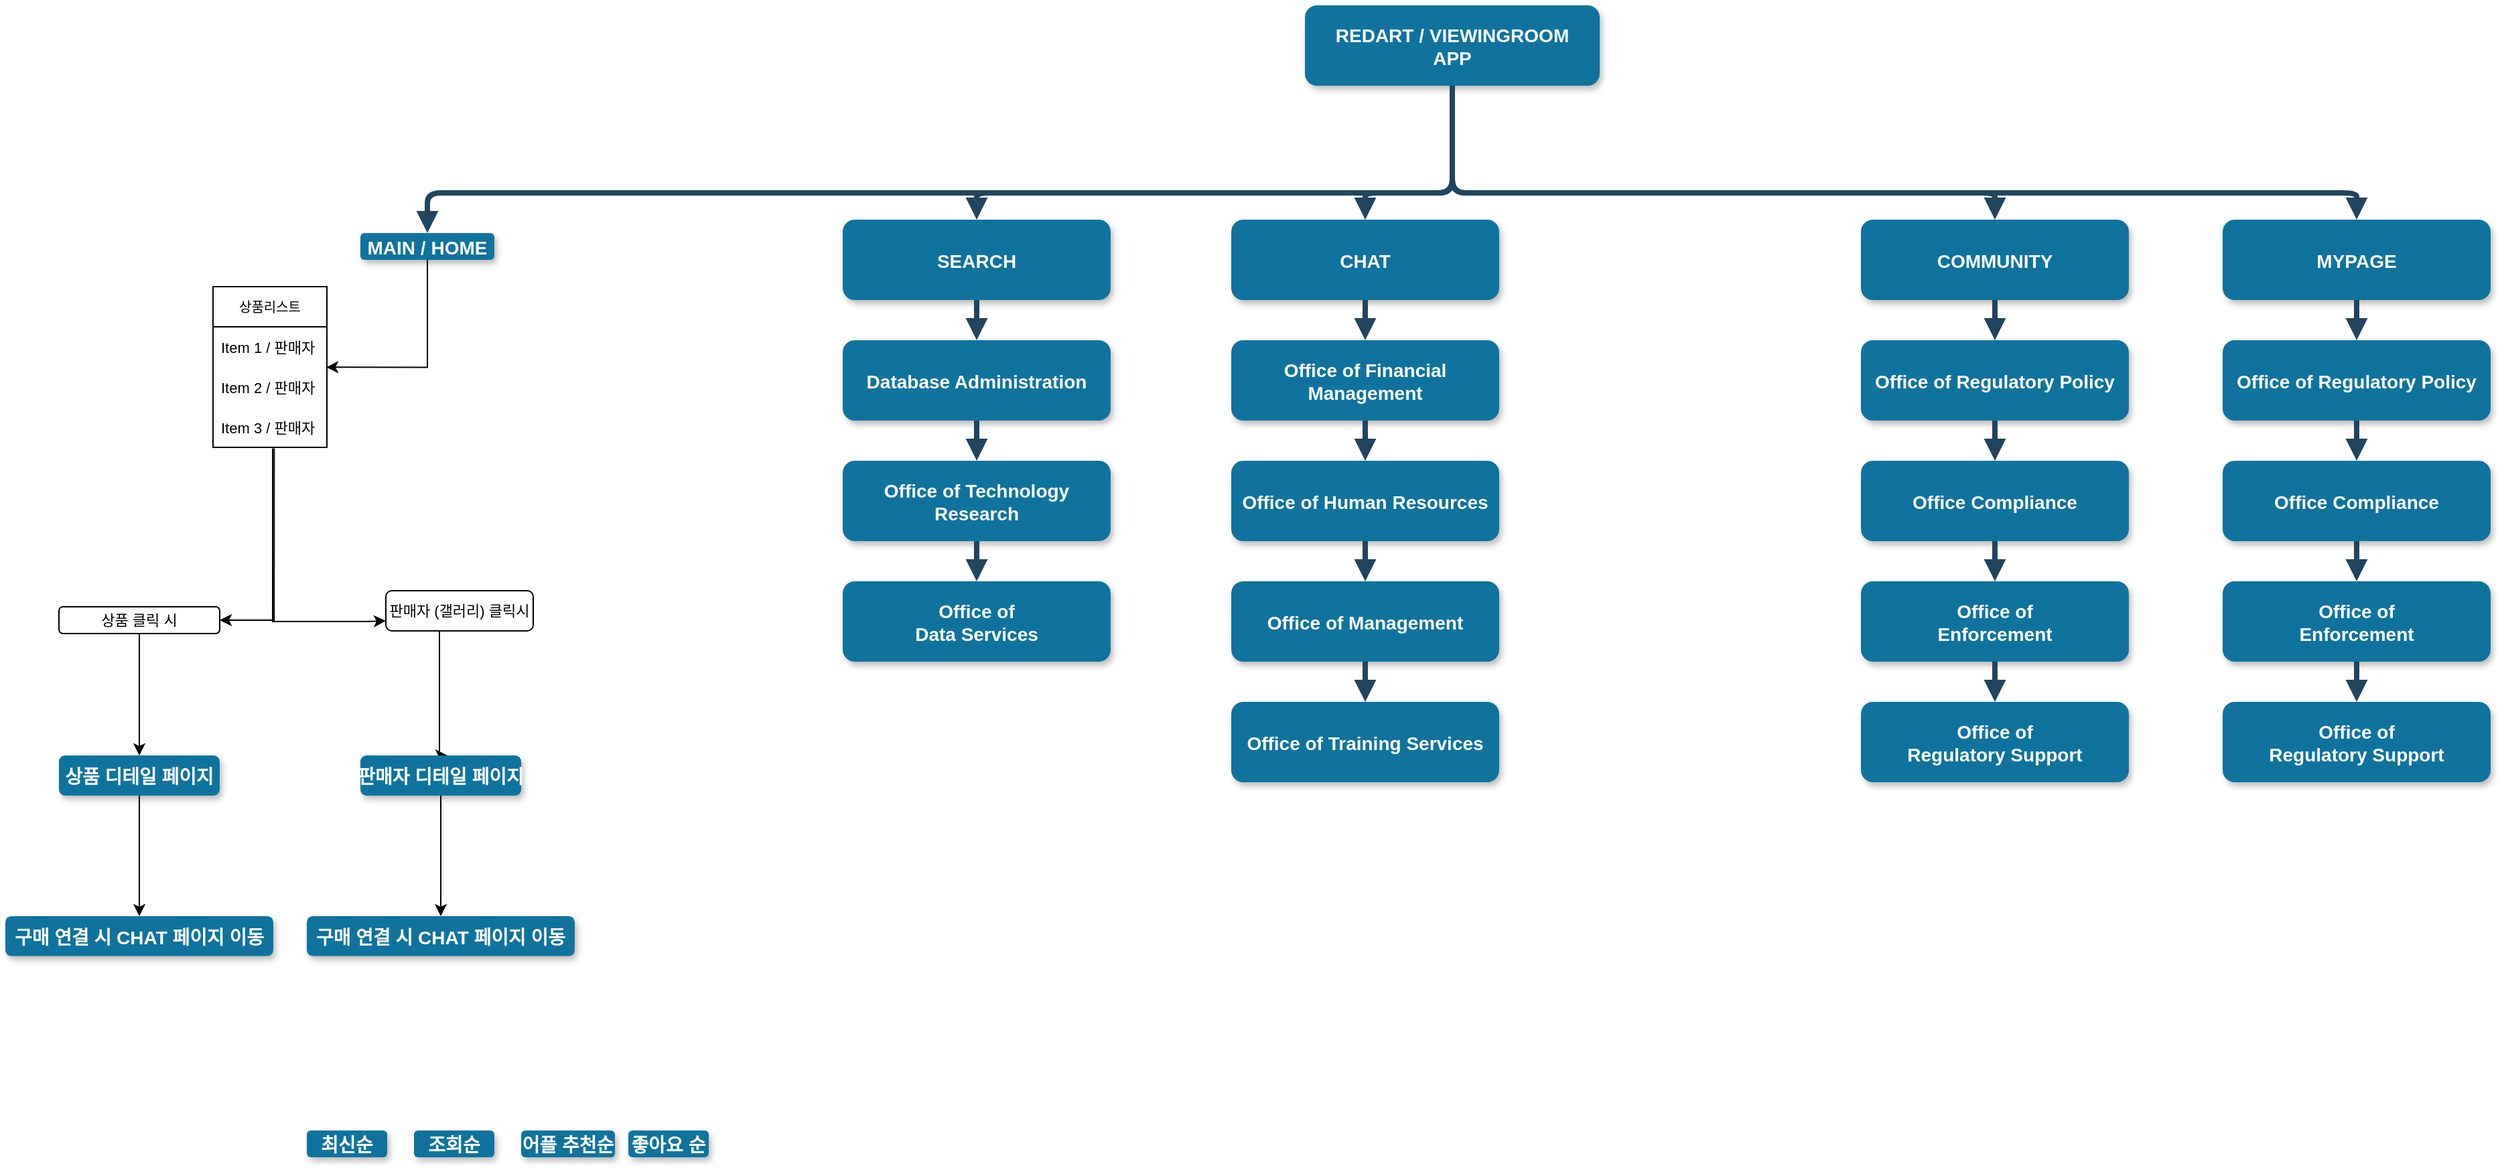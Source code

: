 <mxfile version="16.2.6" type="github">
  <diagram name="Page-1" id="97916047-d0de-89f5-080d-49f4d83e522f">
    <mxGraphModel dx="2653.5" dy="641" grid="1" gridSize="10" guides="1" tooltips="1" connect="1" arrows="1" fold="1" page="1" pageScale="1.5" pageWidth="1169" pageHeight="827" background="none" math="0" shadow="0">
      <root>
        <mxCell id="0" />
        <mxCell id="1" parent="0" />
        <mxCell id="3" value="REDART / VIEWINGROOM&#xa;APP" style="rounded=1;fillColor=#10739E;strokeColor=none;shadow=1;gradientColor=none;fontStyle=1;fontColor=#FFFFFF;fontSize=14;" parent="1" vertex="1">
          <mxGeometry x="805" y="30" width="220" height="60" as="geometry" />
        </mxCell>
        <mxCell id="8" value="MAIN / HOME" style="rounded=1;fillColor=#10739E;strokeColor=none;shadow=1;gradientColor=none;fontStyle=1;fontColor=#FFFFFF;fontSize=14;" parent="1" vertex="1">
          <mxGeometry x="100" y="200" width="100" height="20" as="geometry" />
        </mxCell>
        <mxCell id="2zvDSiaRfBO-3n8Pwa8q-91" style="edgeStyle=orthogonalEdgeStyle;rounded=0;orthogonalLoop=1;jettySize=auto;html=1;entryX=1;entryY=0.5;entryDx=0;entryDy=0;fontSize=11;exitX=0.537;exitY=1.025;exitDx=0;exitDy=0;exitPerimeter=0;" edge="1" parent="1" source="2zvDSiaRfBO-3n8Pwa8q-101" target="2zvDSiaRfBO-3n8Pwa8q-88">
          <mxGeometry relative="1" as="geometry" />
        </mxCell>
        <mxCell id="2zvDSiaRfBO-3n8Pwa8q-93" style="edgeStyle=orthogonalEdgeStyle;rounded=0;orthogonalLoop=1;jettySize=auto;html=1;fontSize=11;exitX=0.524;exitY=1.025;exitDx=0;exitDy=0;exitPerimeter=0;entryX=0;entryY=0.75;entryDx=0;entryDy=0;" edge="1" parent="1" source="2zvDSiaRfBO-3n8Pwa8q-101" target="2zvDSiaRfBO-3n8Pwa8q-89">
          <mxGeometry relative="1" as="geometry">
            <mxPoint x="35.05" y="367.12" as="sourcePoint" />
            <mxPoint x="100" y="490" as="targetPoint" />
            <Array as="points">
              <mxPoint x="35" y="490" />
              <mxPoint x="105" y="490" />
            </Array>
          </mxGeometry>
        </mxCell>
        <mxCell id="2zvDSiaRfBO-3n8Pwa8q-102" style="edgeStyle=orthogonalEdgeStyle;rounded=0;orthogonalLoop=1;jettySize=auto;html=1;exitX=0.5;exitY=1;exitDx=0;exitDy=0;entryX=0.994;entryY=0.006;entryDx=0;entryDy=0;fontSize=6;entryPerimeter=0;" edge="1" parent="1" source="8" target="2zvDSiaRfBO-3n8Pwa8q-100">
          <mxGeometry relative="1" as="geometry">
            <mxPoint x="195.0" y="295" as="sourcePoint" />
            <Array as="points">
              <mxPoint x="150" y="300" />
            </Array>
          </mxGeometry>
        </mxCell>
        <mxCell id="10" value="최신순" style="rounded=1;fillColor=#10739E;strokeColor=none;shadow=1;gradientColor=none;fontStyle=1;fontColor=#FFFFFF;fontSize=14;" parent="1" vertex="1">
          <mxGeometry x="60" y="870" width="60" height="20" as="geometry" />
        </mxCell>
        <mxCell id="2zvDSiaRfBO-3n8Pwa8q-83" value="" style="edgeStyle=orthogonalEdgeStyle;rounded=0;orthogonalLoop=1;jettySize=auto;html=1;" edge="1" parent="1" source="11">
          <mxGeometry relative="1" as="geometry">
            <mxPoint x="-65" y="710" as="targetPoint" />
          </mxGeometry>
        </mxCell>
        <mxCell id="11" value="상품 디테일 페이지" style="rounded=1;fillColor=#10739E;strokeColor=none;shadow=1;gradientColor=none;fontStyle=1;fontColor=#FFFFFF;fontSize=14;" parent="1" vertex="1">
          <mxGeometry x="-125" y="590" width="120" height="30" as="geometry" />
        </mxCell>
        <mxCell id="12" value="구매 연결 시 CHAT 페이지 이동" style="rounded=1;fillColor=#10739E;strokeColor=none;shadow=1;gradientColor=none;fontStyle=1;fontColor=#FFFFFF;fontSize=14;" parent="1" vertex="1">
          <mxGeometry x="-165" y="710" width="200" height="29.75" as="geometry" />
        </mxCell>
        <mxCell id="13" value="SEARCH" style="rounded=1;fillColor=#10739E;strokeColor=none;shadow=1;gradientColor=none;fontStyle=1;fontColor=#FFFFFF;fontSize=14;" parent="1" vertex="1">
          <mxGeometry x="460" y="190" width="200" height="60" as="geometry" />
        </mxCell>
        <mxCell id="14" value="Database Administration" style="rounded=1;fillColor=#10739E;strokeColor=none;shadow=1;gradientColor=none;fontStyle=1;fontColor=#FFFFFF;fontSize=14;" parent="1" vertex="1">
          <mxGeometry x="460" y="280" width="200" height="60" as="geometry" />
        </mxCell>
        <mxCell id="15" value="Office of Technology &#xa;Research" style="rounded=1;fillColor=#10739E;strokeColor=none;shadow=1;gradientColor=none;fontStyle=1;fontColor=#FFFFFF;fontSize=14;" parent="1" vertex="1">
          <mxGeometry x="460" y="370" width="200" height="60" as="geometry" />
        </mxCell>
        <mxCell id="16" value="Office of&#xa;Data Services" style="rounded=1;fillColor=#10739E;strokeColor=none;shadow=1;gradientColor=none;fontStyle=1;fontColor=#FFFFFF;fontSize=14;" parent="1" vertex="1">
          <mxGeometry x="460" y="460" width="200" height="60" as="geometry" />
        </mxCell>
        <mxCell id="18" value="CHAT" style="rounded=1;fillColor=#10739E;strokeColor=none;shadow=1;gradientColor=none;fontStyle=1;fontColor=#FFFFFF;fontSize=14;" parent="1" vertex="1">
          <mxGeometry x="750" y="190" width="200" height="60" as="geometry" />
        </mxCell>
        <mxCell id="19" value="Office of Financial &#xa;Management" style="rounded=1;fillColor=#10739E;strokeColor=none;shadow=1;gradientColor=none;fontStyle=1;fontColor=#FFFFFF;fontSize=14;" parent="1" vertex="1">
          <mxGeometry x="750" y="280" width="200" height="60" as="geometry" />
        </mxCell>
        <mxCell id="20" value="Office of Human Resources" style="rounded=1;fillColor=#10739E;strokeColor=none;shadow=1;gradientColor=none;fontStyle=1;fontColor=#FFFFFF;fontSize=14;" parent="1" vertex="1">
          <mxGeometry x="750" y="370" width="200" height="60" as="geometry" />
        </mxCell>
        <mxCell id="21" value="Office of Management " style="rounded=1;fillColor=#10739E;strokeColor=none;shadow=1;gradientColor=none;fontStyle=1;fontColor=#FFFFFF;fontSize=14;" parent="1" vertex="1">
          <mxGeometry x="750" y="460" width="200" height="60" as="geometry" />
        </mxCell>
        <mxCell id="22" value="Office of Training Services" style="rounded=1;fillColor=#10739E;strokeColor=none;shadow=1;gradientColor=none;fontStyle=1;fontColor=#FFFFFF;fontSize=14;" parent="1" vertex="1">
          <mxGeometry x="750" y="550" width="200" height="60" as="geometry" />
        </mxCell>
        <mxCell id="23" value="COMMUNITY" style="rounded=1;fillColor=#10739E;strokeColor=none;shadow=1;gradientColor=none;fontStyle=1;fontColor=#FFFFFF;fontSize=14;" parent="1" vertex="1">
          <mxGeometry x="1220" y="190" width="200" height="60" as="geometry" />
        </mxCell>
        <mxCell id="24" value="Office of Regulatory Policy" style="rounded=1;fillColor=#10739E;strokeColor=none;shadow=1;gradientColor=none;fontStyle=1;fontColor=#FFFFFF;fontSize=14;" parent="1" vertex="1">
          <mxGeometry x="1220" y="280" width="200" height="60" as="geometry" />
        </mxCell>
        <mxCell id="25" value="Office Compliance" style="rounded=1;fillColor=#10739E;strokeColor=none;shadow=1;gradientColor=none;fontStyle=1;fontColor=#FFFFFF;fontSize=14;" parent="1" vertex="1">
          <mxGeometry x="1220" y="370" width="200" height="60" as="geometry" />
        </mxCell>
        <mxCell id="26" value="Office of &#xa;Enforcement" style="rounded=1;fillColor=#10739E;strokeColor=none;shadow=1;gradientColor=none;fontStyle=1;fontColor=#FFFFFF;fontSize=14;" parent="1" vertex="1">
          <mxGeometry x="1220" y="460" width="200" height="60" as="geometry" />
        </mxCell>
        <mxCell id="27" value="Office of&#xa; Regulatory Support" style="rounded=1;fillColor=#10739E;strokeColor=none;shadow=1;gradientColor=none;fontStyle=1;fontColor=#FFFFFF;fontSize=14;" parent="1" vertex="1">
          <mxGeometry x="1220" y="550" width="200" height="60" as="geometry" />
        </mxCell>
        <mxCell id="34" value="" style="edgeStyle=elbowEdgeStyle;elbow=vertical;strokeWidth=4;endArrow=block;endFill=1;fontStyle=1;strokeColor=#23445D;" parent="1" source="3" target="8" edge="1">
          <mxGeometry x="170" y="65.5" width="100" height="100" as="geometry">
            <mxPoint x="170" y="165.5" as="sourcePoint" />
            <mxPoint x="270" y="65.5" as="targetPoint" />
            <Array as="points">
              <mxPoint x="668" y="170" />
              <mxPoint x="668" y="180" />
              <mxPoint x="700" y="455.5" />
            </Array>
          </mxGeometry>
        </mxCell>
        <mxCell id="37" value="" style="edgeStyle=elbowEdgeStyle;elbow=vertical;strokeWidth=4;endArrow=block;endFill=1;fontStyle=1;strokeColor=#23445D;" parent="1" source="3" target="23" edge="1">
          <mxGeometry x="170" y="65.5" width="100" height="100" as="geometry">
            <mxPoint x="170" y="165.5" as="sourcePoint" />
            <mxPoint x="270" y="65.5" as="targetPoint" />
            <Array as="points">
              <mxPoint x="1198" y="170" />
              <mxPoint x="1120" y="455.5" />
            </Array>
          </mxGeometry>
        </mxCell>
        <mxCell id="42" value="" style="edgeStyle=elbowEdgeStyle;elbow=vertical;strokeWidth=4;endArrow=block;endFill=1;fontStyle=1;strokeColor=#23445D;" parent="1" source="13" target="14" edge="1">
          <mxGeometry x="-30" y="-260" width="100" height="100" as="geometry">
            <mxPoint x="-30" y="-160" as="sourcePoint" />
            <mxPoint x="70" y="-260" as="targetPoint" />
          </mxGeometry>
        </mxCell>
        <mxCell id="43" value="" style="edgeStyle=elbowEdgeStyle;elbow=vertical;strokeWidth=4;endArrow=block;endFill=1;fontStyle=1;strokeColor=#23445D;" parent="1" source="14" target="15" edge="1">
          <mxGeometry x="-30" y="-250" width="100" height="100" as="geometry">
            <mxPoint x="-30" y="-150" as="sourcePoint" />
            <mxPoint x="70" y="-250" as="targetPoint" />
          </mxGeometry>
        </mxCell>
        <mxCell id="44" value="" style="edgeStyle=elbowEdgeStyle;elbow=vertical;strokeWidth=4;endArrow=block;endFill=1;fontStyle=1;strokeColor=#23445D;" parent="1" source="15" target="16" edge="1">
          <mxGeometry x="-30" y="-240" width="100" height="100" as="geometry">
            <mxPoint x="-30" y="-140" as="sourcePoint" />
            <mxPoint x="70" y="-240" as="targetPoint" />
          </mxGeometry>
        </mxCell>
        <mxCell id="46" value="" style="edgeStyle=elbowEdgeStyle;elbow=vertical;strokeWidth=4;endArrow=block;endFill=1;fontStyle=1;strokeColor=#23445D;" parent="1" source="18" target="19" edge="1">
          <mxGeometry x="-20" y="-260" width="100" height="100" as="geometry">
            <mxPoint x="-20" y="-160" as="sourcePoint" />
            <mxPoint x="80" y="-260" as="targetPoint" />
          </mxGeometry>
        </mxCell>
        <mxCell id="47" value="" style="edgeStyle=elbowEdgeStyle;elbow=vertical;strokeWidth=4;endArrow=block;endFill=1;fontStyle=1;strokeColor=#23445D;" parent="1" source="19" target="20" edge="1">
          <mxGeometry x="-20" y="-250" width="100" height="100" as="geometry">
            <mxPoint x="-20" y="-150" as="sourcePoint" />
            <mxPoint x="80" y="-250" as="targetPoint" />
          </mxGeometry>
        </mxCell>
        <mxCell id="48" value="" style="edgeStyle=elbowEdgeStyle;elbow=vertical;strokeWidth=4;endArrow=block;endFill=1;fontStyle=1;strokeColor=#23445D;" parent="1" source="20" target="21" edge="1">
          <mxGeometry x="-20" y="-240" width="100" height="100" as="geometry">
            <mxPoint x="-20" y="-140" as="sourcePoint" />
            <mxPoint x="80" y="-240" as="targetPoint" />
          </mxGeometry>
        </mxCell>
        <mxCell id="49" value="" style="edgeStyle=elbowEdgeStyle;elbow=vertical;strokeWidth=4;endArrow=block;endFill=1;fontStyle=1;strokeColor=#23445D;" parent="1" source="21" target="22" edge="1">
          <mxGeometry x="-20" y="-230" width="100" height="100" as="geometry">
            <mxPoint x="-20" y="-130" as="sourcePoint" />
            <mxPoint x="80" y="-230" as="targetPoint" />
          </mxGeometry>
        </mxCell>
        <mxCell id="50" value="" style="edgeStyle=elbowEdgeStyle;elbow=vertical;strokeWidth=4;endArrow=block;endFill=1;fontStyle=1;strokeColor=#23445D;" parent="1" source="23" target="24" edge="1">
          <mxGeometry x="200" y="-260" width="100" height="100" as="geometry">
            <mxPoint x="200" y="-160" as="sourcePoint" />
            <mxPoint x="300" y="-260" as="targetPoint" />
          </mxGeometry>
        </mxCell>
        <mxCell id="51" value="" style="edgeStyle=elbowEdgeStyle;elbow=vertical;strokeWidth=4;endArrow=block;endFill=1;fontStyle=1;strokeColor=#23445D;" parent="1" source="24" target="25" edge="1">
          <mxGeometry x="200" y="-250" width="100" height="100" as="geometry">
            <mxPoint x="200" y="-150" as="sourcePoint" />
            <mxPoint x="300" y="-250" as="targetPoint" />
          </mxGeometry>
        </mxCell>
        <mxCell id="52" value="" style="edgeStyle=elbowEdgeStyle;elbow=vertical;strokeWidth=4;endArrow=block;endFill=1;fontStyle=1;strokeColor=#23445D;" parent="1" source="25" target="26" edge="1">
          <mxGeometry x="200" y="-240" width="100" height="100" as="geometry">
            <mxPoint x="200" y="-140" as="sourcePoint" />
            <mxPoint x="300" y="-240" as="targetPoint" />
          </mxGeometry>
        </mxCell>
        <mxCell id="53" value="" style="edgeStyle=elbowEdgeStyle;elbow=vertical;strokeWidth=4;endArrow=block;endFill=1;fontStyle=1;strokeColor=#23445D;" parent="1" source="26" target="27" edge="1">
          <mxGeometry x="200" y="-230" width="100" height="100" as="geometry">
            <mxPoint x="200" y="-130" as="sourcePoint" />
            <mxPoint x="300" y="-230" as="targetPoint" />
          </mxGeometry>
        </mxCell>
        <mxCell id="54" value="" style="edgeStyle=elbowEdgeStyle;elbow=vertical;strokeWidth=4;endArrow=block;endFill=1;fontStyle=1;strokeColor=#23445D;" parent="1" source="3" target="13" edge="1">
          <mxGeometry x="170" y="65.5" width="100" height="100" as="geometry">
            <mxPoint x="170" y="165.5" as="sourcePoint" />
            <mxPoint x="270" y="65.5" as="targetPoint" />
            <Array as="points">
              <mxPoint x="915" y="170" />
              <mxPoint x="800" y="455.5" />
            </Array>
          </mxGeometry>
        </mxCell>
        <mxCell id="55" value="" style="edgeStyle=elbowEdgeStyle;elbow=vertical;strokeWidth=4;endArrow=block;endFill=1;fontStyle=1;strokeColor=#23445D;entryX=0.5;entryY=0;entryDx=0;entryDy=0;exitX=0.5;exitY=1;exitDx=0;exitDy=0;" parent="1" source="3" target="18" edge="1">
          <mxGeometry x="170" y="65.5" width="100" height="100" as="geometry">
            <mxPoint x="915" y="100" as="sourcePoint" />
            <mxPoint x="270" y="65.5" as="targetPoint" />
            <Array as="points">
              <mxPoint x="880" y="170" />
              <mxPoint x="915" y="170" />
              <mxPoint x="1090" y="455.5" />
            </Array>
          </mxGeometry>
        </mxCell>
        <mxCell id="2zvDSiaRfBO-3n8Pwa8q-55" value="MYPAGE" style="rounded=1;fillColor=#10739E;strokeColor=none;shadow=1;gradientColor=none;fontStyle=1;fontColor=#FFFFFF;fontSize=14;" vertex="1" parent="1">
          <mxGeometry x="1490" y="190" width="200" height="60" as="geometry" />
        </mxCell>
        <mxCell id="2zvDSiaRfBO-3n8Pwa8q-56" value="Office of Regulatory Policy" style="rounded=1;fillColor=#10739E;strokeColor=none;shadow=1;gradientColor=none;fontStyle=1;fontColor=#FFFFFF;fontSize=14;" vertex="1" parent="1">
          <mxGeometry x="1490" y="280" width="200" height="60" as="geometry" />
        </mxCell>
        <mxCell id="2zvDSiaRfBO-3n8Pwa8q-57" value="Office Compliance" style="rounded=1;fillColor=#10739E;strokeColor=none;shadow=1;gradientColor=none;fontStyle=1;fontColor=#FFFFFF;fontSize=14;" vertex="1" parent="1">
          <mxGeometry x="1490" y="370" width="200" height="60" as="geometry" />
        </mxCell>
        <mxCell id="2zvDSiaRfBO-3n8Pwa8q-58" value="Office of &#xa;Enforcement" style="rounded=1;fillColor=#10739E;strokeColor=none;shadow=1;gradientColor=none;fontStyle=1;fontColor=#FFFFFF;fontSize=14;" vertex="1" parent="1">
          <mxGeometry x="1490" y="460" width="200" height="60" as="geometry" />
        </mxCell>
        <mxCell id="2zvDSiaRfBO-3n8Pwa8q-59" value="Office of&#xa; Regulatory Support" style="rounded=1;fillColor=#10739E;strokeColor=none;shadow=1;gradientColor=none;fontStyle=1;fontColor=#FFFFFF;fontSize=14;" vertex="1" parent="1">
          <mxGeometry x="1490" y="550" width="200" height="60" as="geometry" />
        </mxCell>
        <mxCell id="2zvDSiaRfBO-3n8Pwa8q-60" value="" style="edgeStyle=elbowEdgeStyle;elbow=vertical;strokeWidth=4;endArrow=block;endFill=1;fontStyle=1;strokeColor=#23445D;" edge="1" parent="1" source="2zvDSiaRfBO-3n8Pwa8q-55" target="2zvDSiaRfBO-3n8Pwa8q-56">
          <mxGeometry x="470" y="-260" width="100" height="100" as="geometry">
            <mxPoint x="470" y="-160" as="sourcePoint" />
            <mxPoint x="570" y="-260" as="targetPoint" />
          </mxGeometry>
        </mxCell>
        <mxCell id="2zvDSiaRfBO-3n8Pwa8q-61" value="" style="edgeStyle=elbowEdgeStyle;elbow=vertical;strokeWidth=4;endArrow=block;endFill=1;fontStyle=1;strokeColor=#23445D;" edge="1" parent="1" source="2zvDSiaRfBO-3n8Pwa8q-56" target="2zvDSiaRfBO-3n8Pwa8q-57">
          <mxGeometry x="470" y="-250" width="100" height="100" as="geometry">
            <mxPoint x="470" y="-150" as="sourcePoint" />
            <mxPoint x="570" y="-250" as="targetPoint" />
          </mxGeometry>
        </mxCell>
        <mxCell id="2zvDSiaRfBO-3n8Pwa8q-62" value="" style="edgeStyle=elbowEdgeStyle;elbow=vertical;strokeWidth=4;endArrow=block;endFill=1;fontStyle=1;strokeColor=#23445D;" edge="1" parent="1" source="2zvDSiaRfBO-3n8Pwa8q-57" target="2zvDSiaRfBO-3n8Pwa8q-58">
          <mxGeometry x="470" y="-240" width="100" height="100" as="geometry">
            <mxPoint x="470" y="-140" as="sourcePoint" />
            <mxPoint x="570" y="-240" as="targetPoint" />
          </mxGeometry>
        </mxCell>
        <mxCell id="2zvDSiaRfBO-3n8Pwa8q-63" value="" style="edgeStyle=elbowEdgeStyle;elbow=vertical;strokeWidth=4;endArrow=block;endFill=1;fontStyle=1;strokeColor=#23445D;" edge="1" parent="1" source="2zvDSiaRfBO-3n8Pwa8q-58" target="2zvDSiaRfBO-3n8Pwa8q-59">
          <mxGeometry x="470" y="-230" width="100" height="100" as="geometry">
            <mxPoint x="470" y="-130" as="sourcePoint" />
            <mxPoint x="570" y="-230" as="targetPoint" />
          </mxGeometry>
        </mxCell>
        <mxCell id="2zvDSiaRfBO-3n8Pwa8q-64" value="" style="edgeStyle=elbowEdgeStyle;elbow=vertical;strokeWidth=4;endArrow=block;endFill=1;fontStyle=1;strokeColor=#23445D;entryX=0.5;entryY=0;entryDx=0;entryDy=0;exitX=0.5;exitY=1;exitDx=0;exitDy=0;" edge="1" parent="1" source="3" target="2zvDSiaRfBO-3n8Pwa8q-55">
          <mxGeometry x="445" y="15.5" width="100" height="100" as="geometry">
            <mxPoint x="1190" y="40" as="sourcePoint" />
            <mxPoint x="1595.0" y="140" as="targetPoint" />
            <Array as="points">
              <mxPoint x="1250" y="170" />
              <mxPoint x="1395" y="405.5" />
            </Array>
          </mxGeometry>
        </mxCell>
        <mxCell id="2zvDSiaRfBO-3n8Pwa8q-68" value="조회순" style="rounded=1;fillColor=#10739E;strokeColor=none;shadow=1;gradientColor=none;fontStyle=1;fontColor=#FFFFFF;fontSize=14;" vertex="1" parent="1">
          <mxGeometry x="140" y="870" width="60" height="20" as="geometry" />
        </mxCell>
        <mxCell id="2zvDSiaRfBO-3n8Pwa8q-70" value="어플 추천순" style="rounded=1;fillColor=#10739E;strokeColor=none;shadow=1;gradientColor=none;fontStyle=1;fontColor=#FFFFFF;fontSize=14;" vertex="1" parent="1">
          <mxGeometry x="220" y="870" width="70" height="20" as="geometry" />
        </mxCell>
        <mxCell id="2zvDSiaRfBO-3n8Pwa8q-71" value="좋아요 순" style="rounded=1;fillColor=#10739E;strokeColor=none;shadow=1;gradientColor=none;fontStyle=1;fontColor=#FFFFFF;fontSize=14;" vertex="1" parent="1">
          <mxGeometry x="300" y="870" width="60" height="20" as="geometry" />
        </mxCell>
        <mxCell id="2zvDSiaRfBO-3n8Pwa8q-92" value="" style="edgeStyle=orthogonalEdgeStyle;rounded=0;orthogonalLoop=1;jettySize=auto;html=1;fontSize=11;" edge="1" parent="1" source="2zvDSiaRfBO-3n8Pwa8q-88" target="11">
          <mxGeometry relative="1" as="geometry" />
        </mxCell>
        <mxCell id="2zvDSiaRfBO-3n8Pwa8q-88" value="상품 클릭 시" style="rounded=1;whiteSpace=wrap;html=1;fontSize=11;" vertex="1" parent="1">
          <mxGeometry x="-125" y="479" width="120" height="20" as="geometry" />
        </mxCell>
        <mxCell id="2zvDSiaRfBO-3n8Pwa8q-97" style="edgeStyle=orthogonalEdgeStyle;rounded=0;orthogonalLoop=1;jettySize=auto;html=1;entryX=0.5;entryY=0;entryDx=0;entryDy=0;fontSize=11;" edge="1" parent="1">
          <mxGeometry relative="1" as="geometry">
            <mxPoint x="179.029" y="497" as="sourcePoint" />
            <mxPoint x="165.0" y="590" as="targetPoint" />
            <Array as="points">
              <mxPoint x="159" y="497" />
              <mxPoint x="159" y="590" />
            </Array>
          </mxGeometry>
        </mxCell>
        <mxCell id="2zvDSiaRfBO-3n8Pwa8q-89" value="판매자 (갤러리) 클릭시" style="rounded=1;whiteSpace=wrap;html=1;fontSize=11;" vertex="1" parent="1">
          <mxGeometry x="119" y="467" width="110" height="30" as="geometry" />
        </mxCell>
        <mxCell id="2zvDSiaRfBO-3n8Pwa8q-94" value="" style="edgeStyle=orthogonalEdgeStyle;rounded=0;orthogonalLoop=1;jettySize=auto;html=1;" edge="1" parent="1" source="2zvDSiaRfBO-3n8Pwa8q-95" target="2zvDSiaRfBO-3n8Pwa8q-96">
          <mxGeometry relative="1" as="geometry" />
        </mxCell>
        <mxCell id="2zvDSiaRfBO-3n8Pwa8q-95" value="판매자 디테일 페이지" style="rounded=1;fillColor=#10739E;strokeColor=none;shadow=1;gradientColor=none;fontStyle=1;fontColor=#FFFFFF;fontSize=14;" vertex="1" parent="1">
          <mxGeometry x="100" y="590" width="120" height="30" as="geometry" />
        </mxCell>
        <mxCell id="2zvDSiaRfBO-3n8Pwa8q-96" value="구매 연결 시 CHAT 페이지 이동" style="rounded=1;fillColor=#10739E;strokeColor=none;shadow=1;gradientColor=none;fontStyle=1;fontColor=#FFFFFF;fontSize=14;" vertex="1" parent="1">
          <mxGeometry x="60" y="710" width="200" height="29.75" as="geometry" />
        </mxCell>
        <mxCell id="2zvDSiaRfBO-3n8Pwa8q-98" value="상품리스트" style="swimlane;fontStyle=0;childLayout=stackLayout;horizontal=1;startSize=30;horizontalStack=0;resizeParent=1;resizeParentMax=0;resizeLast=0;collapsible=1;marginBottom=0;fontSize=10;" vertex="1" parent="1">
          <mxGeometry x="-10" y="240" width="85" height="120" as="geometry" />
        </mxCell>
        <mxCell id="2zvDSiaRfBO-3n8Pwa8q-99" value="Item 1 / 판매자" style="text;strokeColor=none;fillColor=none;align=left;verticalAlign=middle;spacingLeft=4;spacingRight=4;overflow=hidden;points=[[0,0.5],[1,0.5]];portConstraint=eastwest;rotatable=0;fontSize=11;" vertex="1" parent="2zvDSiaRfBO-3n8Pwa8q-98">
          <mxGeometry y="30" width="85" height="30" as="geometry" />
        </mxCell>
        <mxCell id="2zvDSiaRfBO-3n8Pwa8q-100" value="Item 2 / 판매자" style="text;strokeColor=none;fillColor=none;align=left;verticalAlign=middle;spacingLeft=4;spacingRight=4;overflow=hidden;points=[[0,0.5],[1,0.5]];portConstraint=eastwest;rotatable=0;fontSize=11;" vertex="1" parent="2zvDSiaRfBO-3n8Pwa8q-98">
          <mxGeometry y="60" width="85" height="30" as="geometry" />
        </mxCell>
        <mxCell id="2zvDSiaRfBO-3n8Pwa8q-101" value="Item 3 / 판매자" style="text;strokeColor=none;fillColor=none;align=left;verticalAlign=middle;spacingLeft=4;spacingRight=4;overflow=hidden;points=[[0,0.5],[1,0.5]];portConstraint=eastwest;rotatable=0;fontSize=11;" vertex="1" parent="2zvDSiaRfBO-3n8Pwa8q-98">
          <mxGeometry y="90" width="85" height="30" as="geometry" />
        </mxCell>
      </root>
    </mxGraphModel>
  </diagram>
</mxfile>
